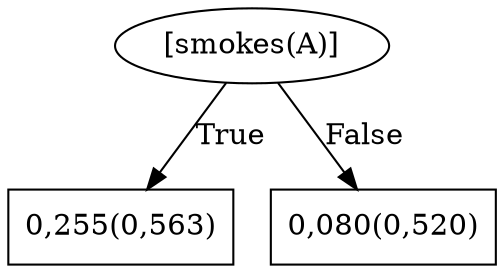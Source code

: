 digraph G{ 
1[label = "[smokes(A)]"];
1 -> 2[label="True"];
1 -> 3[label="False"];
2[shape = box,label = "0,255(0,563)"];
3[shape = box,label = "0,080(0,520)"];
}
